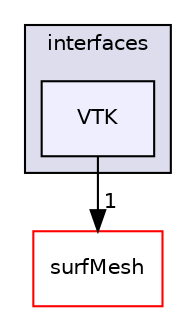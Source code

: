 digraph "src/triSurface/triSurface/interfaces/VTK" {
  bgcolor=transparent;
  compound=true
  node [ fontsize="10", fontname="Helvetica"];
  edge [ labelfontsize="10", labelfontname="Helvetica"];
  subgraph clusterdir_09361cf56c32d5394d8654f03a55f311 {
    graph [ bgcolor="#ddddee", pencolor="black", label="interfaces" fontname="Helvetica", fontsize="10", URL="dir_09361cf56c32d5394d8654f03a55f311.html"]
  dir_fddef246f4af2fa09dab6fe9a1488c76 [shape=box, label="VTK", style="filled", fillcolor="#eeeeff", pencolor="black", URL="dir_fddef246f4af2fa09dab6fe9a1488c76.html"];
  }
  dir_0a88fe22feb23ce5f078a04a1df67721 [shape=box label="surfMesh" color="red" URL="dir_0a88fe22feb23ce5f078a04a1df67721.html"];
  dir_fddef246f4af2fa09dab6fe9a1488c76->dir_0a88fe22feb23ce5f078a04a1df67721 [headlabel="1", labeldistance=1.5 headhref="dir_002984_002680.html"];
}
